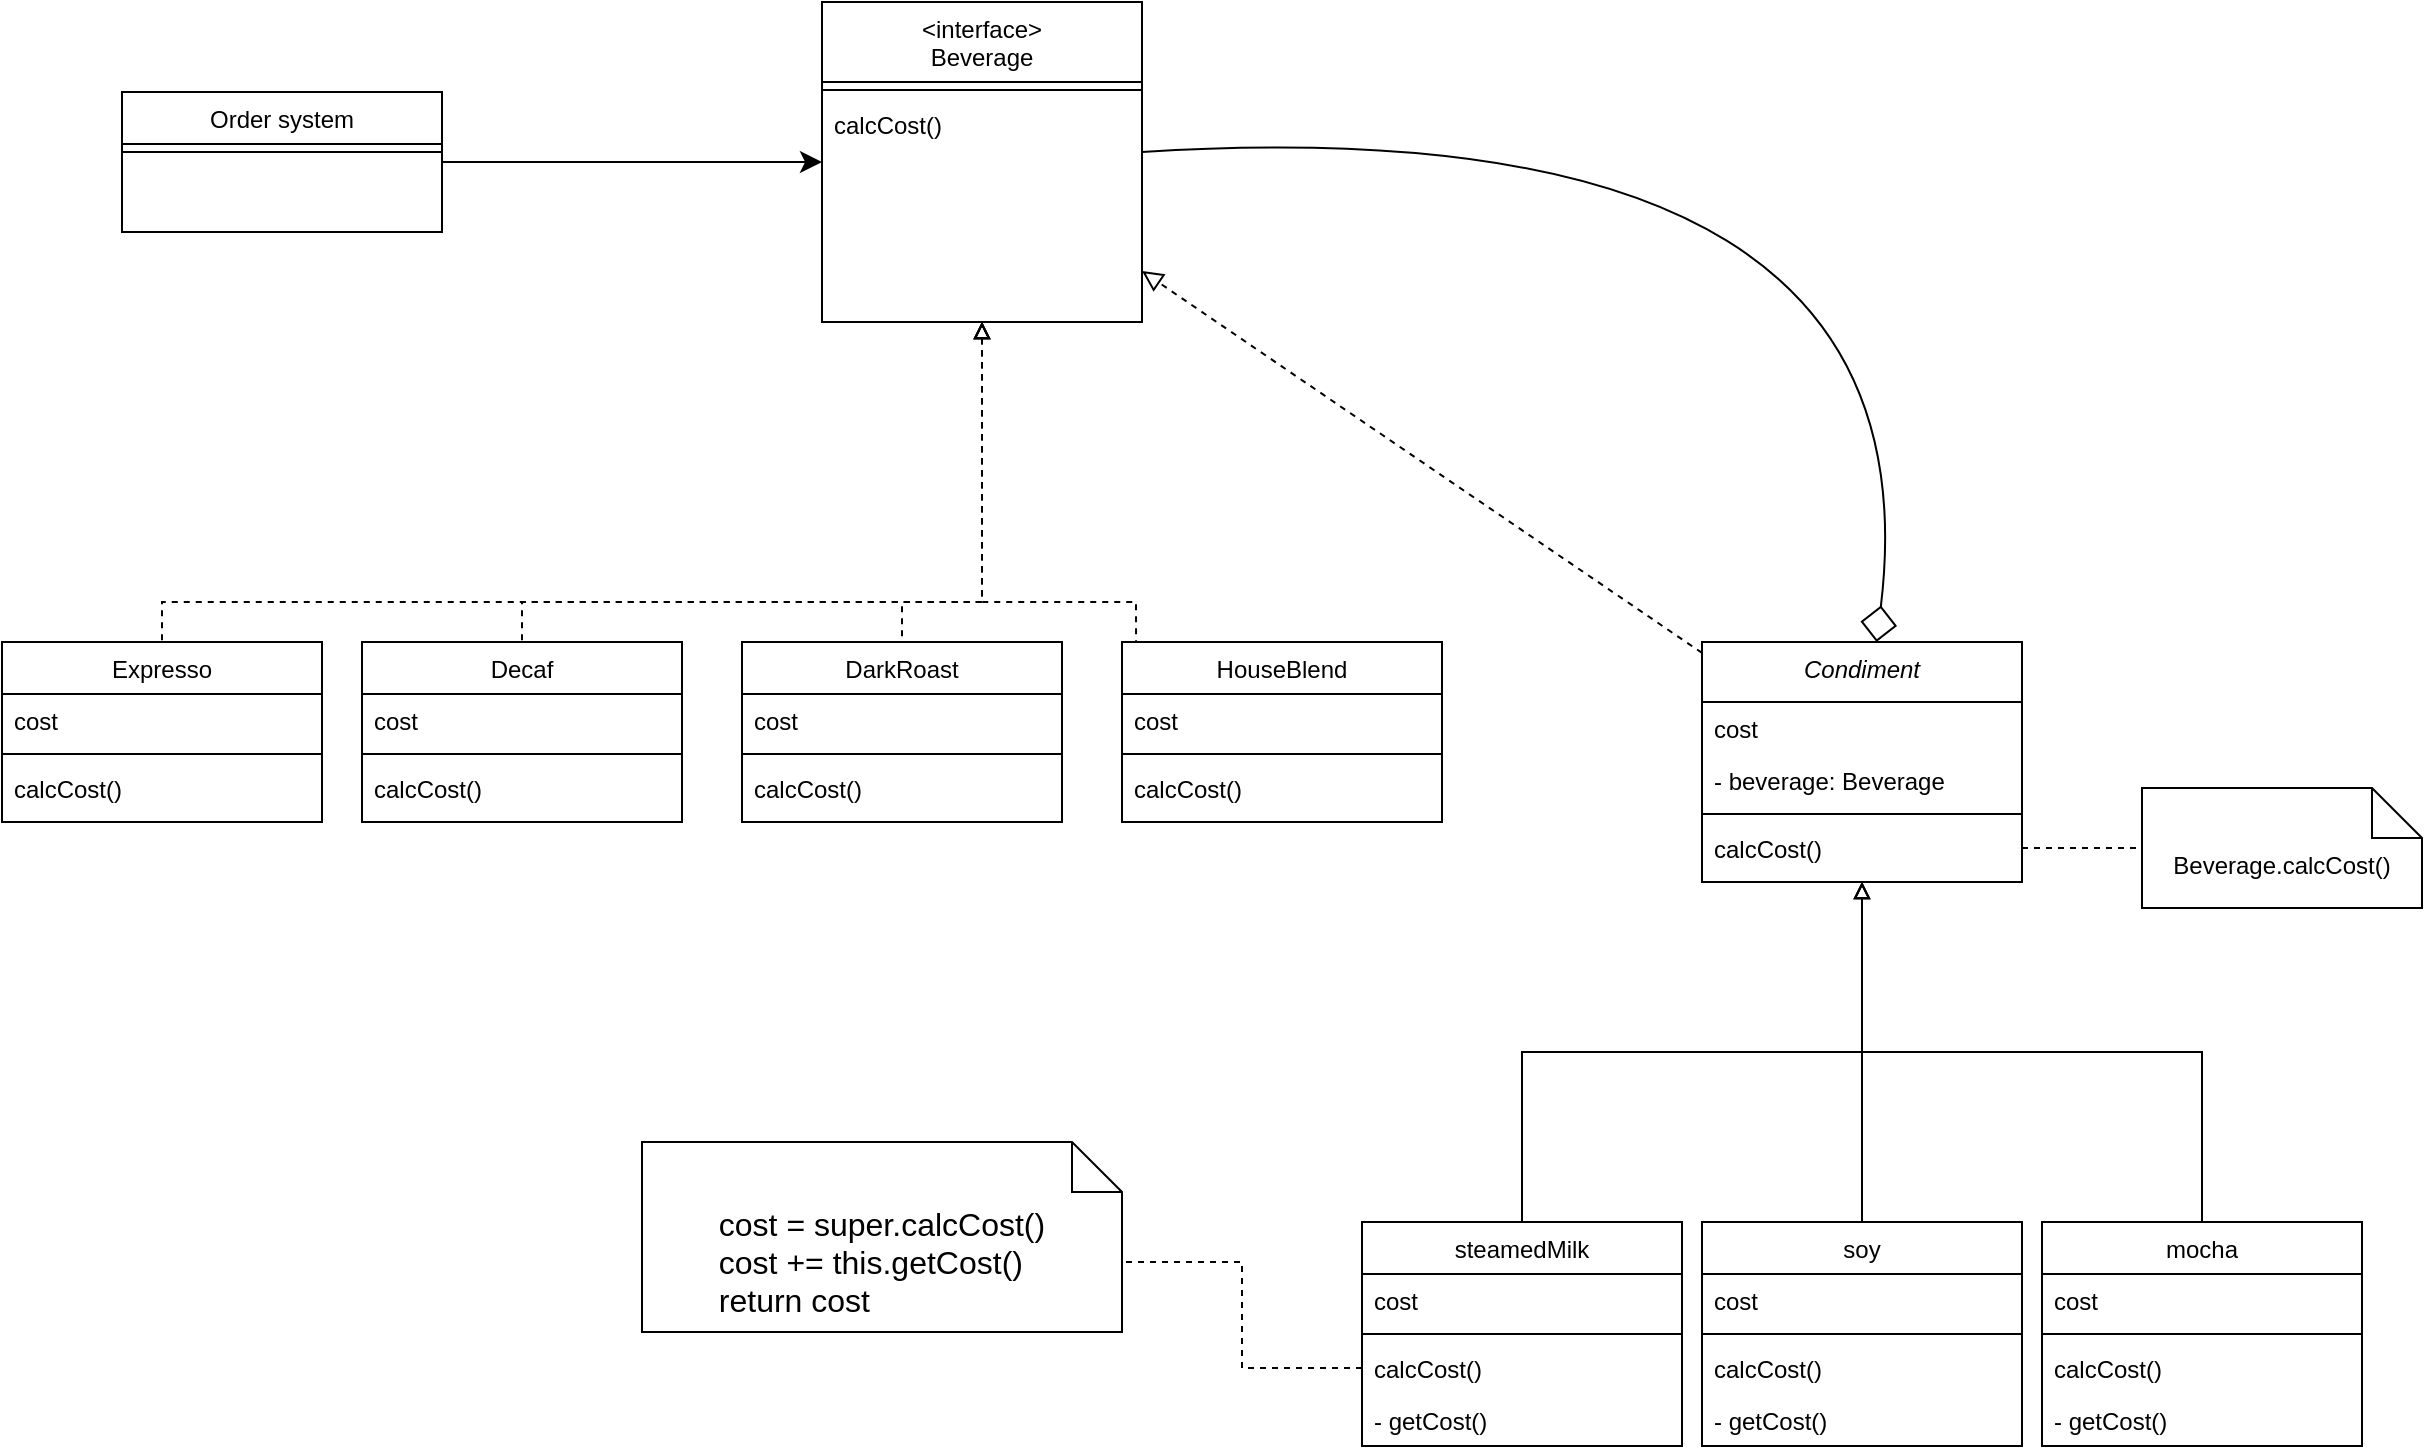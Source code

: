 <mxfile version="21.2.9" type="github">
  <diagram name="Page-1" id="OK_TWgsYm30rYQALxzcY">
    <mxGraphModel dx="666" dy="438" grid="1" gridSize="10" guides="1" tooltips="1" connect="1" arrows="1" fold="1" page="1" pageScale="1" pageWidth="850" pageHeight="1100" math="0" shadow="0">
      <root>
        <mxCell id="0" />
        <mxCell id="1" parent="0" />
        <mxCell id="TJfEiOWsFcZReniMGU-e-1" style="edgeStyle=none;curved=1;rounded=0;orthogonalLoop=1;jettySize=auto;html=1;fontSize=12;startSize=8;endSize=8;" edge="1" parent="1" source="TJfEiOWsFcZReniMGU-e-2" target="TJfEiOWsFcZReniMGU-e-7">
          <mxGeometry relative="1" as="geometry" />
        </mxCell>
        <mxCell id="TJfEiOWsFcZReniMGU-e-2" value="Order system" style="swimlane;fontStyle=0;align=center;verticalAlign=top;childLayout=stackLayout;horizontal=1;startSize=26;horizontalStack=0;resizeParent=1;resizeLast=0;collapsible=1;marginBottom=0;rounded=0;shadow=0;strokeWidth=1;" vertex="1" parent="1">
          <mxGeometry x="70" y="185" width="160" height="70" as="geometry">
            <mxRectangle x="230" y="140" width="160" height="26" as="alternateBounds" />
          </mxGeometry>
        </mxCell>
        <mxCell id="TJfEiOWsFcZReniMGU-e-3" value="" style="line;html=1;strokeWidth=1;align=left;verticalAlign=middle;spacingTop=-1;spacingLeft=3;spacingRight=3;rotatable=0;labelPosition=right;points=[];portConstraint=eastwest;" vertex="1" parent="TJfEiOWsFcZReniMGU-e-2">
          <mxGeometry y="26" width="160" height="8" as="geometry" />
        </mxCell>
        <mxCell id="TJfEiOWsFcZReniMGU-e-4" style="edgeStyle=orthogonalEdgeStyle;rounded=0;orthogonalLoop=1;jettySize=auto;html=1;entryX=0.5;entryY=0;entryDx=0;entryDy=0;startArrow=block;startFill=0;endArrow=none;endFill=0;dashed=1;" edge="1" parent="1" source="TJfEiOWsFcZReniMGU-e-7" target="TJfEiOWsFcZReniMGU-e-40">
          <mxGeometry relative="1" as="geometry">
            <Array as="points">
              <mxPoint x="500" y="440" />
              <mxPoint x="90" y="440" />
            </Array>
          </mxGeometry>
        </mxCell>
        <mxCell id="TJfEiOWsFcZReniMGU-e-5" style="edgeStyle=orthogonalEdgeStyle;rounded=0;orthogonalLoop=1;jettySize=auto;html=1;endArrow=none;endFill=0;startArrow=block;startFill=0;dashed=1;" edge="1" parent="1" source="TJfEiOWsFcZReniMGU-e-7" target="TJfEiOWsFcZReniMGU-e-36">
          <mxGeometry relative="1" as="geometry">
            <Array as="points">
              <mxPoint x="500" y="440" />
              <mxPoint x="270" y="440" />
            </Array>
          </mxGeometry>
        </mxCell>
        <mxCell id="TJfEiOWsFcZReniMGU-e-6" style="edgeStyle=orthogonalEdgeStyle;rounded=0;orthogonalLoop=1;jettySize=auto;html=1;entryX=0.5;entryY=0;entryDx=0;entryDy=0;endArrow=none;endFill=0;startArrow=block;startFill=0;dashed=1;" edge="1" parent="1" source="TJfEiOWsFcZReniMGU-e-7" target="TJfEiOWsFcZReniMGU-e-20">
          <mxGeometry relative="1" as="geometry">
            <Array as="points">
              <mxPoint x="500" y="440" />
              <mxPoint x="460" y="440" />
            </Array>
          </mxGeometry>
        </mxCell>
        <mxCell id="TJfEiOWsFcZReniMGU-e-7" value="&lt;interface&gt;&#xa;Beverage" style="swimlane;fontStyle=0;align=center;verticalAlign=top;childLayout=stackLayout;horizontal=1;startSize=40;horizontalStack=0;resizeParent=1;resizeLast=0;collapsible=1;marginBottom=0;rounded=0;shadow=0;strokeWidth=1;" vertex="1" parent="1">
          <mxGeometry x="420" y="140" width="160" height="160" as="geometry">
            <mxRectangle x="230" y="140" width="160" height="26" as="alternateBounds" />
          </mxGeometry>
        </mxCell>
        <mxCell id="TJfEiOWsFcZReniMGU-e-8" value="" style="line;html=1;strokeWidth=1;align=left;verticalAlign=middle;spacingTop=-1;spacingLeft=3;spacingRight=3;rotatable=0;labelPosition=right;points=[];portConstraint=eastwest;" vertex="1" parent="TJfEiOWsFcZReniMGU-e-7">
          <mxGeometry y="40" width="160" height="8" as="geometry" />
        </mxCell>
        <mxCell id="TJfEiOWsFcZReniMGU-e-9" value="calcCost()" style="text;align=left;verticalAlign=top;spacingLeft=4;spacingRight=4;overflow=hidden;rotatable=0;points=[[0,0.5],[1,0.5]];portConstraint=eastwest;" vertex="1" parent="TJfEiOWsFcZReniMGU-e-7">
          <mxGeometry y="48" width="160" height="26" as="geometry" />
        </mxCell>
        <mxCell id="TJfEiOWsFcZReniMGU-e-10" style="edgeStyle=orthogonalEdgeStyle;rounded=0;orthogonalLoop=1;jettySize=auto;html=1;exitX=0.5;exitY=0;exitDx=0;exitDy=0;entryX=0.5;entryY=1;entryDx=0;entryDy=0;endArrow=block;endFill=0;" edge="1" parent="1" source="TJfEiOWsFcZReniMGU-e-11" target="TJfEiOWsFcZReniMGU-e-46">
          <mxGeometry relative="1" as="geometry" />
        </mxCell>
        <mxCell id="TJfEiOWsFcZReniMGU-e-11" value="steamedMilk" style="swimlane;fontStyle=0;align=center;verticalAlign=top;childLayout=stackLayout;horizontal=1;startSize=26;horizontalStack=0;resizeParent=1;resizeLast=0;collapsible=1;marginBottom=0;rounded=0;shadow=0;strokeWidth=1;" vertex="1" parent="1">
          <mxGeometry x="690" y="750" width="160" height="112" as="geometry">
            <mxRectangle x="230" y="140" width="160" height="26" as="alternateBounds" />
          </mxGeometry>
        </mxCell>
        <mxCell id="TJfEiOWsFcZReniMGU-e-12" value="cost" style="text;align=left;verticalAlign=top;spacingLeft=4;spacingRight=4;overflow=hidden;rotatable=0;points=[[0,0.5],[1,0.5]];portConstraint=eastwest;" vertex="1" parent="TJfEiOWsFcZReniMGU-e-11">
          <mxGeometry y="26" width="160" height="26" as="geometry" />
        </mxCell>
        <mxCell id="TJfEiOWsFcZReniMGU-e-13" value="" style="line;html=1;strokeWidth=1;align=left;verticalAlign=middle;spacingTop=-1;spacingLeft=3;spacingRight=3;rotatable=0;labelPosition=right;points=[];portConstraint=eastwest;" vertex="1" parent="TJfEiOWsFcZReniMGU-e-11">
          <mxGeometry y="52" width="160" height="8" as="geometry" />
        </mxCell>
        <mxCell id="TJfEiOWsFcZReniMGU-e-14" value="calcCost()" style="text;align=left;verticalAlign=top;spacingLeft=4;spacingRight=4;overflow=hidden;rotatable=0;points=[[0,0.5],[1,0.5]];portConstraint=eastwest;" vertex="1" parent="TJfEiOWsFcZReniMGU-e-11">
          <mxGeometry y="60" width="160" height="26" as="geometry" />
        </mxCell>
        <mxCell id="TJfEiOWsFcZReniMGU-e-15" value="- getCost()" style="text;align=left;verticalAlign=top;spacingLeft=4;spacingRight=4;overflow=hidden;rotatable=0;points=[[0,0.5],[1,0.5]];portConstraint=eastwest;" vertex="1" parent="TJfEiOWsFcZReniMGU-e-11">
          <mxGeometry y="86" width="160" height="26" as="geometry" />
        </mxCell>
        <mxCell id="TJfEiOWsFcZReniMGU-e-16" value="HouseBlend" style="swimlane;fontStyle=0;align=center;verticalAlign=top;childLayout=stackLayout;horizontal=1;startSize=26;horizontalStack=0;resizeParent=1;resizeLast=0;collapsible=1;marginBottom=0;rounded=0;shadow=0;strokeWidth=1;" vertex="1" parent="1">
          <mxGeometry x="570" y="460" width="160" height="90" as="geometry">
            <mxRectangle x="230" y="140" width="160" height="26" as="alternateBounds" />
          </mxGeometry>
        </mxCell>
        <mxCell id="TJfEiOWsFcZReniMGU-e-17" value="cost" style="text;align=left;verticalAlign=top;spacingLeft=4;spacingRight=4;overflow=hidden;rotatable=0;points=[[0,0.5],[1,0.5]];portConstraint=eastwest;" vertex="1" parent="TJfEiOWsFcZReniMGU-e-16">
          <mxGeometry y="26" width="160" height="26" as="geometry" />
        </mxCell>
        <mxCell id="TJfEiOWsFcZReniMGU-e-18" value="" style="line;html=1;strokeWidth=1;align=left;verticalAlign=middle;spacingTop=-1;spacingLeft=3;spacingRight=3;rotatable=0;labelPosition=right;points=[];portConstraint=eastwest;" vertex="1" parent="TJfEiOWsFcZReniMGU-e-16">
          <mxGeometry y="52" width="160" height="8" as="geometry" />
        </mxCell>
        <mxCell id="TJfEiOWsFcZReniMGU-e-19" value="calcCost()" style="text;align=left;verticalAlign=top;spacingLeft=4;spacingRight=4;overflow=hidden;rotatable=0;points=[[0,0.5],[1,0.5]];portConstraint=eastwest;" vertex="1" parent="TJfEiOWsFcZReniMGU-e-16">
          <mxGeometry y="60" width="160" height="26" as="geometry" />
        </mxCell>
        <mxCell id="TJfEiOWsFcZReniMGU-e-20" value="DarkRoast" style="swimlane;fontStyle=0;align=center;verticalAlign=top;childLayout=stackLayout;horizontal=1;startSize=26;horizontalStack=0;resizeParent=1;resizeLast=0;collapsible=1;marginBottom=0;rounded=0;shadow=0;strokeWidth=1;" vertex="1" parent="1">
          <mxGeometry x="380" y="460" width="160" height="90" as="geometry">
            <mxRectangle x="230" y="140" width="160" height="26" as="alternateBounds" />
          </mxGeometry>
        </mxCell>
        <mxCell id="TJfEiOWsFcZReniMGU-e-21" value="cost" style="text;align=left;verticalAlign=top;spacingLeft=4;spacingRight=4;overflow=hidden;rotatable=0;points=[[0,0.5],[1,0.5]];portConstraint=eastwest;" vertex="1" parent="TJfEiOWsFcZReniMGU-e-20">
          <mxGeometry y="26" width="160" height="26" as="geometry" />
        </mxCell>
        <mxCell id="TJfEiOWsFcZReniMGU-e-22" value="" style="line;html=1;strokeWidth=1;align=left;verticalAlign=middle;spacingTop=-1;spacingLeft=3;spacingRight=3;rotatable=0;labelPosition=right;points=[];portConstraint=eastwest;" vertex="1" parent="TJfEiOWsFcZReniMGU-e-20">
          <mxGeometry y="52" width="160" height="8" as="geometry" />
        </mxCell>
        <mxCell id="TJfEiOWsFcZReniMGU-e-23" value="calcCost()" style="text;align=left;verticalAlign=top;spacingLeft=4;spacingRight=4;overflow=hidden;rotatable=0;points=[[0,0.5],[1,0.5]];portConstraint=eastwest;" vertex="1" parent="TJfEiOWsFcZReniMGU-e-20">
          <mxGeometry y="60" width="160" height="26" as="geometry" />
        </mxCell>
        <mxCell id="TJfEiOWsFcZReniMGU-e-24" style="edgeStyle=orthogonalEdgeStyle;rounded=0;orthogonalLoop=1;jettySize=auto;html=1;exitX=0.5;exitY=0;exitDx=0;exitDy=0;endArrow=block;endFill=0;entryX=0.5;entryY=1;entryDx=0;entryDy=0;" edge="1" parent="1" source="TJfEiOWsFcZReniMGU-e-25" target="TJfEiOWsFcZReniMGU-e-46">
          <mxGeometry relative="1" as="geometry">
            <mxPoint x="960" y="700" as="targetPoint" />
          </mxGeometry>
        </mxCell>
        <mxCell id="TJfEiOWsFcZReniMGU-e-25" value="soy" style="swimlane;fontStyle=0;align=center;verticalAlign=top;childLayout=stackLayout;horizontal=1;startSize=26;horizontalStack=0;resizeParent=1;resizeLast=0;collapsible=1;marginBottom=0;rounded=0;shadow=0;strokeWidth=1;" vertex="1" parent="1">
          <mxGeometry x="860" y="750" width="160" height="112" as="geometry">
            <mxRectangle x="230" y="140" width="160" height="26" as="alternateBounds" />
          </mxGeometry>
        </mxCell>
        <mxCell id="TJfEiOWsFcZReniMGU-e-26" value="cost" style="text;align=left;verticalAlign=top;spacingLeft=4;spacingRight=4;overflow=hidden;rotatable=0;points=[[0,0.5],[1,0.5]];portConstraint=eastwest;" vertex="1" parent="TJfEiOWsFcZReniMGU-e-25">
          <mxGeometry y="26" width="160" height="26" as="geometry" />
        </mxCell>
        <mxCell id="TJfEiOWsFcZReniMGU-e-27" value="" style="line;html=1;strokeWidth=1;align=left;verticalAlign=middle;spacingTop=-1;spacingLeft=3;spacingRight=3;rotatable=0;labelPosition=right;points=[];portConstraint=eastwest;" vertex="1" parent="TJfEiOWsFcZReniMGU-e-25">
          <mxGeometry y="52" width="160" height="8" as="geometry" />
        </mxCell>
        <mxCell id="TJfEiOWsFcZReniMGU-e-28" value="calcCost()" style="text;align=left;verticalAlign=top;spacingLeft=4;spacingRight=4;overflow=hidden;rotatable=0;points=[[0,0.5],[1,0.5]];portConstraint=eastwest;" vertex="1" parent="TJfEiOWsFcZReniMGU-e-25">
          <mxGeometry y="60" width="160" height="26" as="geometry" />
        </mxCell>
        <mxCell id="TJfEiOWsFcZReniMGU-e-29" value="- getCost()" style="text;align=left;verticalAlign=top;spacingLeft=4;spacingRight=4;overflow=hidden;rotatable=0;points=[[0,0.5],[1,0.5]];portConstraint=eastwest;" vertex="1" parent="TJfEiOWsFcZReniMGU-e-25">
          <mxGeometry y="86" width="160" height="26" as="geometry" />
        </mxCell>
        <mxCell id="TJfEiOWsFcZReniMGU-e-30" style="edgeStyle=orthogonalEdgeStyle;rounded=0;orthogonalLoop=1;jettySize=auto;html=1;exitX=0.5;exitY=0;exitDx=0;exitDy=0;entryX=0.5;entryY=1;entryDx=0;entryDy=0;endArrow=block;endFill=0;" edge="1" parent="1" source="TJfEiOWsFcZReniMGU-e-31" target="TJfEiOWsFcZReniMGU-e-46">
          <mxGeometry relative="1" as="geometry">
            <mxPoint x="960" y="700" as="targetPoint" />
          </mxGeometry>
        </mxCell>
        <mxCell id="TJfEiOWsFcZReniMGU-e-31" value="mocha" style="swimlane;fontStyle=0;align=center;verticalAlign=top;childLayout=stackLayout;horizontal=1;startSize=26;horizontalStack=0;resizeParent=1;resizeLast=0;collapsible=1;marginBottom=0;rounded=0;shadow=0;strokeWidth=1;" vertex="1" parent="1">
          <mxGeometry x="1030" y="750" width="160" height="112" as="geometry">
            <mxRectangle x="230" y="140" width="160" height="26" as="alternateBounds" />
          </mxGeometry>
        </mxCell>
        <mxCell id="TJfEiOWsFcZReniMGU-e-32" value="cost" style="text;align=left;verticalAlign=top;spacingLeft=4;spacingRight=4;overflow=hidden;rotatable=0;points=[[0,0.5],[1,0.5]];portConstraint=eastwest;" vertex="1" parent="TJfEiOWsFcZReniMGU-e-31">
          <mxGeometry y="26" width="160" height="26" as="geometry" />
        </mxCell>
        <mxCell id="TJfEiOWsFcZReniMGU-e-33" value="" style="line;html=1;strokeWidth=1;align=left;verticalAlign=middle;spacingTop=-1;spacingLeft=3;spacingRight=3;rotatable=0;labelPosition=right;points=[];portConstraint=eastwest;" vertex="1" parent="TJfEiOWsFcZReniMGU-e-31">
          <mxGeometry y="52" width="160" height="8" as="geometry" />
        </mxCell>
        <mxCell id="TJfEiOWsFcZReniMGU-e-34" value="calcCost()" style="text;align=left;verticalAlign=top;spacingLeft=4;spacingRight=4;overflow=hidden;rotatable=0;points=[[0,0.5],[1,0.5]];portConstraint=eastwest;" vertex="1" parent="TJfEiOWsFcZReniMGU-e-31">
          <mxGeometry y="60" width="160" height="26" as="geometry" />
        </mxCell>
        <mxCell id="TJfEiOWsFcZReniMGU-e-35" value="- getCost()" style="text;align=left;verticalAlign=top;spacingLeft=4;spacingRight=4;overflow=hidden;rotatable=0;points=[[0,0.5],[1,0.5]];portConstraint=eastwest;" vertex="1" parent="TJfEiOWsFcZReniMGU-e-31">
          <mxGeometry y="86" width="160" height="26" as="geometry" />
        </mxCell>
        <mxCell id="TJfEiOWsFcZReniMGU-e-36" value="Decaf" style="swimlane;fontStyle=0;align=center;verticalAlign=top;childLayout=stackLayout;horizontal=1;startSize=26;horizontalStack=0;resizeParent=1;resizeLast=0;collapsible=1;marginBottom=0;rounded=0;shadow=0;strokeWidth=1;" vertex="1" parent="1">
          <mxGeometry x="190" y="460" width="160" height="90" as="geometry">
            <mxRectangle x="230" y="140" width="160" height="26" as="alternateBounds" />
          </mxGeometry>
        </mxCell>
        <mxCell id="TJfEiOWsFcZReniMGU-e-37" value="cost" style="text;align=left;verticalAlign=top;spacingLeft=4;spacingRight=4;overflow=hidden;rotatable=0;points=[[0,0.5],[1,0.5]];portConstraint=eastwest;" vertex="1" parent="TJfEiOWsFcZReniMGU-e-36">
          <mxGeometry y="26" width="160" height="26" as="geometry" />
        </mxCell>
        <mxCell id="TJfEiOWsFcZReniMGU-e-38" value="" style="line;html=1;strokeWidth=1;align=left;verticalAlign=middle;spacingTop=-1;spacingLeft=3;spacingRight=3;rotatable=0;labelPosition=right;points=[];portConstraint=eastwest;" vertex="1" parent="TJfEiOWsFcZReniMGU-e-36">
          <mxGeometry y="52" width="160" height="8" as="geometry" />
        </mxCell>
        <mxCell id="TJfEiOWsFcZReniMGU-e-39" value="calcCost()" style="text;align=left;verticalAlign=top;spacingLeft=4;spacingRight=4;overflow=hidden;rotatable=0;points=[[0,0.5],[1,0.5]];portConstraint=eastwest;" vertex="1" parent="TJfEiOWsFcZReniMGU-e-36">
          <mxGeometry y="60" width="160" height="26" as="geometry" />
        </mxCell>
        <mxCell id="TJfEiOWsFcZReniMGU-e-40" value="Expresso" style="swimlane;fontStyle=0;align=center;verticalAlign=top;childLayout=stackLayout;horizontal=1;startSize=26;horizontalStack=0;resizeParent=1;resizeLast=0;collapsible=1;marginBottom=0;rounded=0;shadow=0;strokeWidth=1;" vertex="1" parent="1">
          <mxGeometry x="10" y="460" width="160" height="90" as="geometry">
            <mxRectangle x="230" y="140" width="160" height="26" as="alternateBounds" />
          </mxGeometry>
        </mxCell>
        <mxCell id="TJfEiOWsFcZReniMGU-e-41" value="cost" style="text;align=left;verticalAlign=top;spacingLeft=4;spacingRight=4;overflow=hidden;rotatable=0;points=[[0,0.5],[1,0.5]];portConstraint=eastwest;" vertex="1" parent="TJfEiOWsFcZReniMGU-e-40">
          <mxGeometry y="26" width="160" height="26" as="geometry" />
        </mxCell>
        <mxCell id="TJfEiOWsFcZReniMGU-e-42" value="" style="line;html=1;strokeWidth=1;align=left;verticalAlign=middle;spacingTop=-1;spacingLeft=3;spacingRight=3;rotatable=0;labelPosition=right;points=[];portConstraint=eastwest;" vertex="1" parent="TJfEiOWsFcZReniMGU-e-40">
          <mxGeometry y="52" width="160" height="8" as="geometry" />
        </mxCell>
        <mxCell id="TJfEiOWsFcZReniMGU-e-43" value="calcCost()" style="text;align=left;verticalAlign=top;spacingLeft=4;spacingRight=4;overflow=hidden;rotatable=0;points=[[0,0.5],[1,0.5]];portConstraint=eastwest;" vertex="1" parent="TJfEiOWsFcZReniMGU-e-40">
          <mxGeometry y="60" width="160" height="26" as="geometry" />
        </mxCell>
        <mxCell id="TJfEiOWsFcZReniMGU-e-44" style="edgeStyle=none;curved=1;rounded=0;orthogonalLoop=1;jettySize=auto;html=1;fontSize=12;startSize=8;endSize=8;endArrow=block;endFill=0;dashed=1;" edge="1" parent="1" source="TJfEiOWsFcZReniMGU-e-46" target="TJfEiOWsFcZReniMGU-e-7">
          <mxGeometry relative="1" as="geometry" />
        </mxCell>
        <mxCell id="TJfEiOWsFcZReniMGU-e-45" style="edgeStyle=none;curved=1;rounded=0;orthogonalLoop=1;jettySize=auto;html=1;fontSize=12;startSize=16;endSize=16;startArrow=diamond;startFill=0;endArrow=none;endFill=0;" edge="1" parent="1" source="TJfEiOWsFcZReniMGU-e-46" target="TJfEiOWsFcZReniMGU-e-7">
          <mxGeometry relative="1" as="geometry">
            <Array as="points">
              <mxPoint x="980" y="190" />
            </Array>
          </mxGeometry>
        </mxCell>
        <mxCell id="TJfEiOWsFcZReniMGU-e-46" value="Condiment" style="swimlane;fontStyle=2;align=center;verticalAlign=top;childLayout=stackLayout;horizontal=1;startSize=30;horizontalStack=0;resizeParent=1;resizeLast=0;collapsible=1;marginBottom=0;rounded=0;shadow=0;strokeWidth=1;" vertex="1" parent="1">
          <mxGeometry x="860" y="460" width="160" height="120" as="geometry">
            <mxRectangle x="230" y="140" width="160" height="26" as="alternateBounds" />
          </mxGeometry>
        </mxCell>
        <mxCell id="TJfEiOWsFcZReniMGU-e-47" value="cost" style="text;align=left;verticalAlign=top;spacingLeft=4;spacingRight=4;overflow=hidden;rotatable=0;points=[[0,0.5],[1,0.5]];portConstraint=eastwest;" vertex="1" parent="TJfEiOWsFcZReniMGU-e-46">
          <mxGeometry y="30" width="160" height="26" as="geometry" />
        </mxCell>
        <mxCell id="TJfEiOWsFcZReniMGU-e-48" value="- beverage: Beverage" style="text;align=left;verticalAlign=top;spacingLeft=4;spacingRight=4;overflow=hidden;rotatable=0;points=[[0,0.5],[1,0.5]];portConstraint=eastwest;" vertex="1" parent="TJfEiOWsFcZReniMGU-e-46">
          <mxGeometry y="56" width="160" height="26" as="geometry" />
        </mxCell>
        <mxCell id="TJfEiOWsFcZReniMGU-e-49" value="" style="line;html=1;strokeWidth=1;align=left;verticalAlign=middle;spacingTop=-1;spacingLeft=3;spacingRight=3;rotatable=0;labelPosition=right;points=[];portConstraint=eastwest;" vertex="1" parent="TJfEiOWsFcZReniMGU-e-46">
          <mxGeometry y="82" width="160" height="8" as="geometry" />
        </mxCell>
        <mxCell id="TJfEiOWsFcZReniMGU-e-50" value="calcCost()" style="text;align=left;verticalAlign=top;spacingLeft=4;spacingRight=4;overflow=hidden;rotatable=0;points=[[0,0.5],[1,0.5]];portConstraint=eastwest;" vertex="1" parent="TJfEiOWsFcZReniMGU-e-46">
          <mxGeometry y="90" width="160" height="26" as="geometry" />
        </mxCell>
        <mxCell id="TJfEiOWsFcZReniMGU-e-51" style="edgeStyle=orthogonalEdgeStyle;rounded=0;orthogonalLoop=1;jettySize=auto;html=1;endArrow=none;endFill=0;startArrow=block;startFill=0;dashed=1;entryX=0.044;entryY=0;entryDx=0;entryDy=0;entryPerimeter=0;" edge="1" parent="1" target="TJfEiOWsFcZReniMGU-e-16">
          <mxGeometry relative="1" as="geometry">
            <Array as="points">
              <mxPoint x="500" y="440" />
              <mxPoint x="577" y="440" />
            </Array>
            <mxPoint x="500" y="300" as="sourcePoint" />
            <mxPoint x="650" y="440" as="targetPoint" />
          </mxGeometry>
        </mxCell>
        <mxCell id="TJfEiOWsFcZReniMGU-e-52" value="&lt;div style=&quot;text-align: left; font-size: 16px;&quot;&gt;&lt;span style=&quot;background-color: initial;&quot;&gt;&lt;font style=&quot;font-size: 16px;&quot;&gt;cost = super.calcCost()&lt;/font&gt;&lt;/span&gt;&lt;/div&gt;&lt;div style=&quot;text-align: left; font-size: 16px;&quot;&gt;&lt;span style=&quot;background-color: initial;&quot;&gt;&lt;font style=&quot;font-size: 16px;&quot;&gt;cost += this.getCost()&lt;/font&gt;&lt;/span&gt;&lt;/div&gt;&lt;div style=&quot;text-align: left; font-size: 16px;&quot;&gt;&lt;span style=&quot;background-color: initial;&quot;&gt;&lt;font style=&quot;font-size: 16px;&quot;&gt;return cost&lt;/font&gt;&lt;/span&gt;&lt;/div&gt;" style="shape=note2;boundedLbl=1;whiteSpace=wrap;html=1;size=25;verticalAlign=top;align=center;" vertex="1" parent="1">
          <mxGeometry x="330" y="710" width="240" height="95" as="geometry" />
        </mxCell>
        <mxCell id="TJfEiOWsFcZReniMGU-e-53" style="edgeStyle=orthogonalEdgeStyle;rounded=0;orthogonalLoop=1;jettySize=auto;html=1;exitX=0;exitY=0.5;exitDx=0;exitDy=0;entryX=0;entryY=0;entryDx=240;entryDy=60;entryPerimeter=0;dashed=1;endArrow=none;endFill=0;" edge="1" parent="1" source="TJfEiOWsFcZReniMGU-e-14" target="TJfEiOWsFcZReniMGU-e-52">
          <mxGeometry relative="1" as="geometry">
            <mxPoint x="1190" y="821.0" as="sourcePoint" />
          </mxGeometry>
        </mxCell>
        <mxCell id="TJfEiOWsFcZReniMGU-e-54" value="Beverage.calcCost()" style="shape=note2;boundedLbl=1;whiteSpace=wrap;html=1;size=25;verticalAlign=top;align=center;" vertex="1" parent="1">
          <mxGeometry x="1080" y="533" width="140" height="60" as="geometry" />
        </mxCell>
        <mxCell id="TJfEiOWsFcZReniMGU-e-55" style="edgeStyle=orthogonalEdgeStyle;rounded=0;orthogonalLoop=1;jettySize=auto;html=1;exitX=1;exitY=0.5;exitDx=0;exitDy=0;entryX=0;entryY=0.5;entryDx=0;entryDy=0;entryPerimeter=0;dashed=1;endArrow=none;endFill=0;" edge="1" parent="1" source="TJfEiOWsFcZReniMGU-e-50" target="TJfEiOWsFcZReniMGU-e-54">
          <mxGeometry relative="1" as="geometry" />
        </mxCell>
      </root>
    </mxGraphModel>
  </diagram>
</mxfile>
